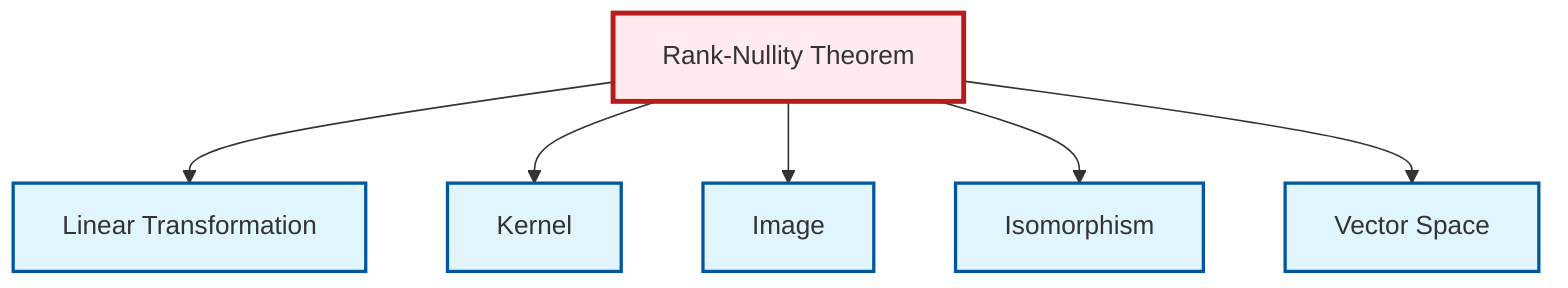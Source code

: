 graph TD
    classDef definition fill:#e1f5fe,stroke:#01579b,stroke-width:2px
    classDef theorem fill:#f3e5f5,stroke:#4a148c,stroke-width:2px
    classDef axiom fill:#fff3e0,stroke:#e65100,stroke-width:2px
    classDef example fill:#e8f5e9,stroke:#1b5e20,stroke-width:2px
    classDef current fill:#ffebee,stroke:#b71c1c,stroke-width:3px
    thm-rank-nullity["Rank-Nullity Theorem"]:::theorem
    def-linear-transformation["Linear Transformation"]:::definition
    def-kernel["Kernel"]:::definition
    def-isomorphism["Isomorphism"]:::definition
    def-vector-space["Vector Space"]:::definition
    def-image["Image"]:::definition
    thm-rank-nullity --> def-linear-transformation
    thm-rank-nullity --> def-kernel
    thm-rank-nullity --> def-image
    thm-rank-nullity --> def-isomorphism
    thm-rank-nullity --> def-vector-space
    class thm-rank-nullity current